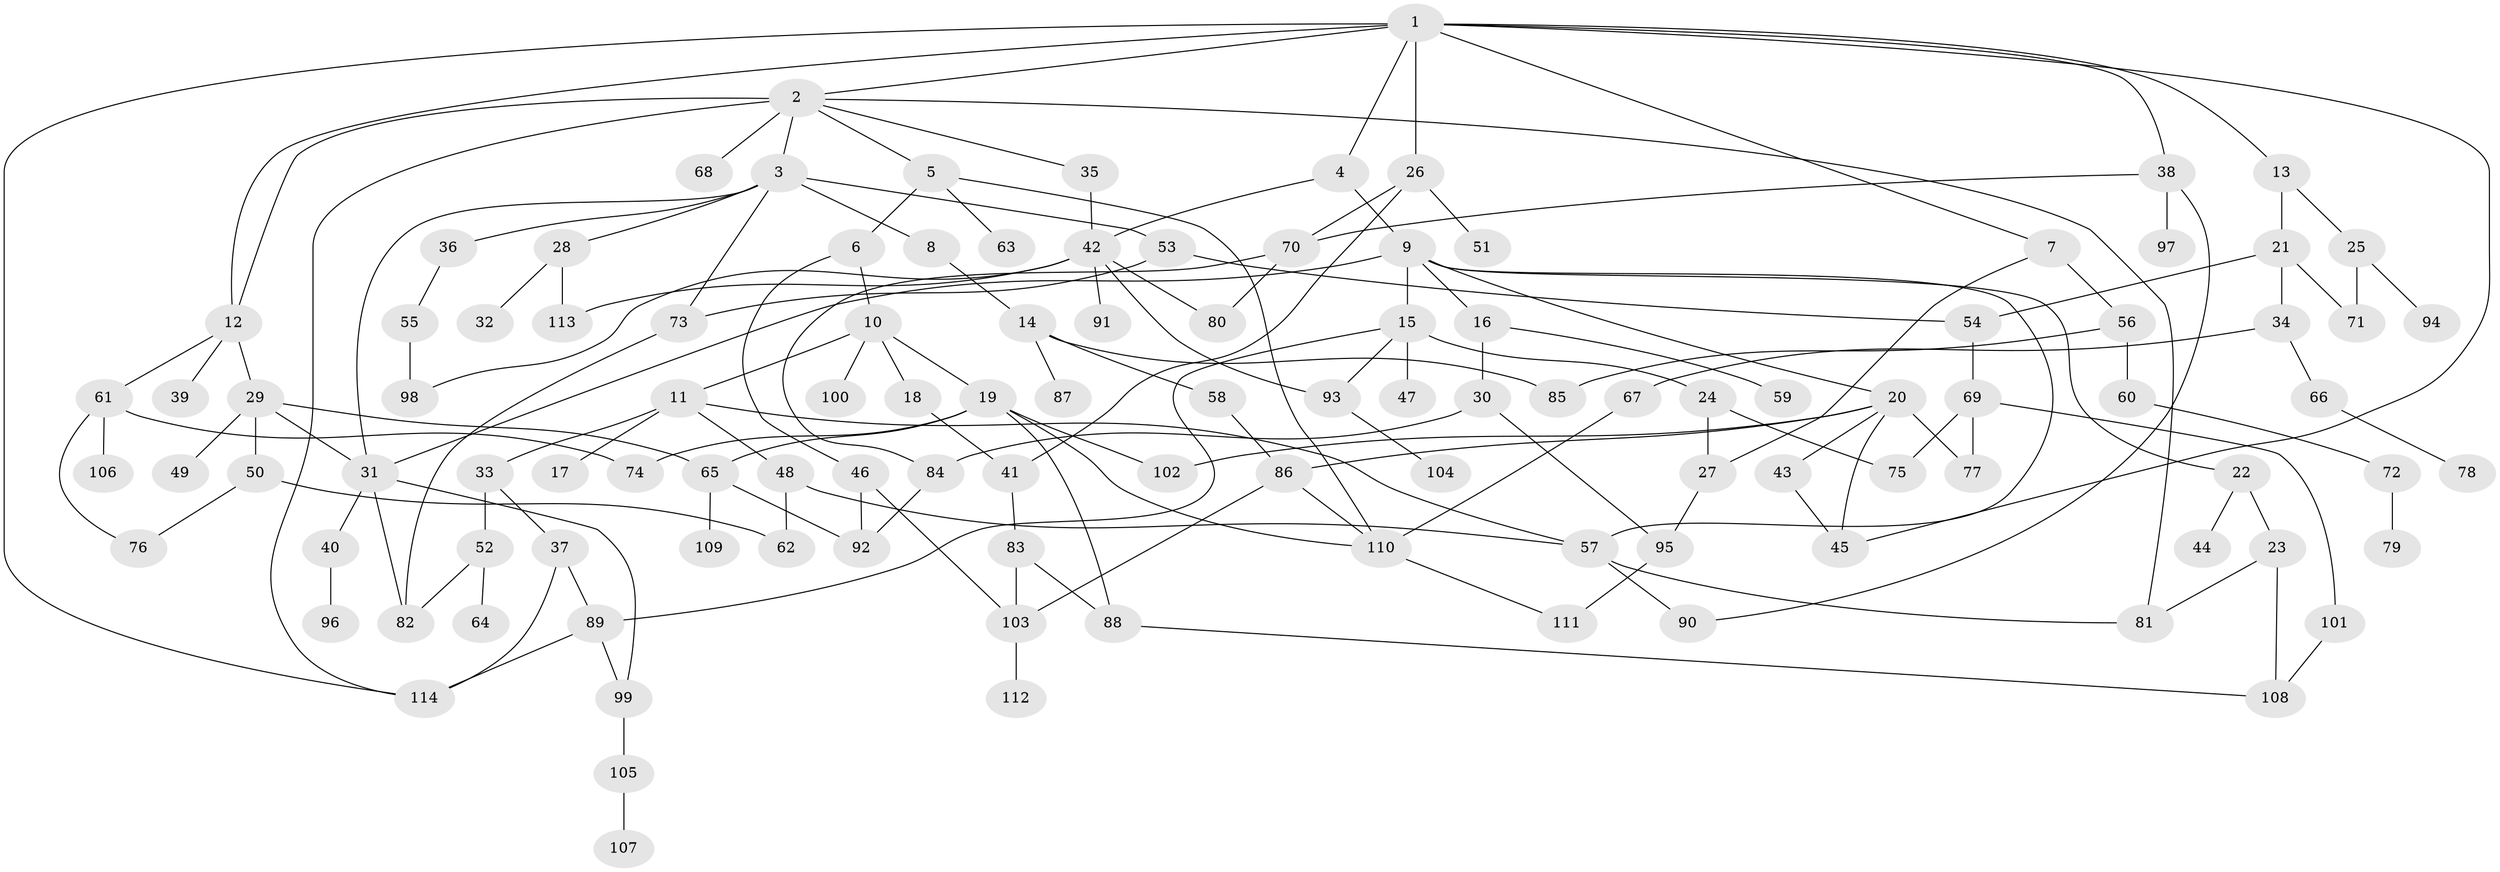 // Generated by graph-tools (version 1.1) at 2025/13/03/09/25 04:13:16]
// undirected, 114 vertices, 163 edges
graph export_dot {
graph [start="1"]
  node [color=gray90,style=filled];
  1;
  2;
  3;
  4;
  5;
  6;
  7;
  8;
  9;
  10;
  11;
  12;
  13;
  14;
  15;
  16;
  17;
  18;
  19;
  20;
  21;
  22;
  23;
  24;
  25;
  26;
  27;
  28;
  29;
  30;
  31;
  32;
  33;
  34;
  35;
  36;
  37;
  38;
  39;
  40;
  41;
  42;
  43;
  44;
  45;
  46;
  47;
  48;
  49;
  50;
  51;
  52;
  53;
  54;
  55;
  56;
  57;
  58;
  59;
  60;
  61;
  62;
  63;
  64;
  65;
  66;
  67;
  68;
  69;
  70;
  71;
  72;
  73;
  74;
  75;
  76;
  77;
  78;
  79;
  80;
  81;
  82;
  83;
  84;
  85;
  86;
  87;
  88;
  89;
  90;
  91;
  92;
  93;
  94;
  95;
  96;
  97;
  98;
  99;
  100;
  101;
  102;
  103;
  104;
  105;
  106;
  107;
  108;
  109;
  110;
  111;
  112;
  113;
  114;
  1 -- 2;
  1 -- 4;
  1 -- 7;
  1 -- 12;
  1 -- 13;
  1 -- 26;
  1 -- 38;
  1 -- 45;
  1 -- 114;
  2 -- 3;
  2 -- 5;
  2 -- 35;
  2 -- 68;
  2 -- 114;
  2 -- 81;
  2 -- 12;
  3 -- 8;
  3 -- 28;
  3 -- 36;
  3 -- 53;
  3 -- 73;
  3 -- 31;
  4 -- 9;
  4 -- 42;
  5 -- 6;
  5 -- 63;
  5 -- 110;
  6 -- 10;
  6 -- 46;
  7 -- 27;
  7 -- 56;
  8 -- 14;
  9 -- 15;
  9 -- 16;
  9 -- 20;
  9 -- 22;
  9 -- 57;
  9 -- 31;
  10 -- 11;
  10 -- 18;
  10 -- 19;
  10 -- 100;
  11 -- 17;
  11 -- 33;
  11 -- 48;
  11 -- 57;
  12 -- 29;
  12 -- 39;
  12 -- 61;
  13 -- 21;
  13 -- 25;
  14 -- 58;
  14 -- 87;
  14 -- 85;
  15 -- 24;
  15 -- 47;
  15 -- 93;
  15 -- 89;
  16 -- 30;
  16 -- 59;
  18 -- 41;
  19 -- 74;
  19 -- 102;
  19 -- 110;
  19 -- 88;
  19 -- 65;
  20 -- 43;
  20 -- 45;
  20 -- 77;
  20 -- 102;
  20 -- 86;
  21 -- 34;
  21 -- 54;
  21 -- 71;
  22 -- 23;
  22 -- 44;
  23 -- 81;
  23 -- 108;
  24 -- 27;
  24 -- 75;
  25 -- 71;
  25 -- 94;
  26 -- 51;
  26 -- 70;
  26 -- 41;
  27 -- 95;
  28 -- 32;
  28 -- 113;
  29 -- 31;
  29 -- 49;
  29 -- 50;
  29 -- 65;
  30 -- 95;
  30 -- 84;
  31 -- 40;
  31 -- 99;
  31 -- 82;
  33 -- 37;
  33 -- 52;
  34 -- 66;
  34 -- 67;
  35 -- 42;
  36 -- 55;
  37 -- 89;
  37 -- 114;
  38 -- 97;
  38 -- 70;
  38 -- 90;
  40 -- 96;
  41 -- 83;
  42 -- 91;
  42 -- 98;
  42 -- 113;
  42 -- 80;
  42 -- 93;
  43 -- 45;
  46 -- 103;
  46 -- 92;
  48 -- 62;
  48 -- 57;
  50 -- 76;
  50 -- 62;
  52 -- 64;
  52 -- 82;
  53 -- 54;
  53 -- 73;
  54 -- 69;
  55 -- 98;
  56 -- 60;
  56 -- 85;
  57 -- 90;
  57 -- 81;
  58 -- 86;
  60 -- 72;
  61 -- 106;
  61 -- 74;
  61 -- 76;
  65 -- 109;
  65 -- 92;
  66 -- 78;
  67 -- 110;
  69 -- 75;
  69 -- 101;
  69 -- 77;
  70 -- 80;
  70 -- 84;
  72 -- 79;
  73 -- 82;
  83 -- 88;
  83 -- 103;
  84 -- 92;
  86 -- 103;
  86 -- 110;
  88 -- 108;
  89 -- 99;
  89 -- 114;
  93 -- 104;
  95 -- 111;
  99 -- 105;
  101 -- 108;
  103 -- 112;
  105 -- 107;
  110 -- 111;
}
